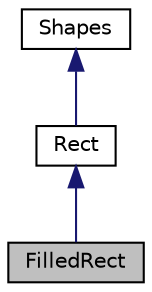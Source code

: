 digraph "FilledRect"
{
  edge [fontname="Helvetica",fontsize="10",labelfontname="Helvetica",labelfontsize="10"];
  node [fontname="Helvetica",fontsize="10",shape=record];
  Node1 [label="FilledRect",height=0.2,width=0.4,color="black", fillcolor="grey75", style="filled", fontcolor="black"];
  Node2 -> Node1 [dir="back",color="midnightblue",fontsize="10",style="solid"];
  Node2 [label="Rect",height=0.2,width=0.4,color="black", fillcolor="white", style="filled",URL="$classRect.html"];
  Node3 -> Node2 [dir="back",color="midnightblue",fontsize="10",style="solid"];
  Node3 [label="Shapes",height=0.2,width=0.4,color="black", fillcolor="white", style="filled",URL="$classShapes.html"];
}
